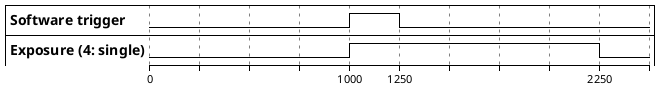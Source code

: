 @startuml
!theme plain
binary "Software trigger"     as TRIG
binary "Exposure (4: single)" as SINGLE

@0
@1000
TRIG is high
SINGLE is high
@1250
TRIG is low
@2250
SINGLE is low

@enduml